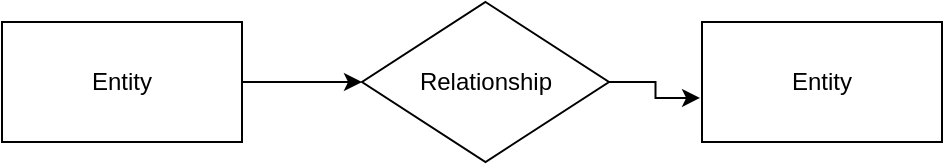 <mxfile version="21.6.1" type="github">
  <diagram name="페이지-1" id="XJ65hSDBBRfJcGUTycht">
    <mxGraphModel dx="1388" dy="765" grid="1" gridSize="10" guides="1" tooltips="1" connect="1" arrows="1" fold="1" page="1" pageScale="1" pageWidth="827" pageHeight="1169" math="0" shadow="0">
      <root>
        <mxCell id="0" />
        <mxCell id="1" parent="0" />
        <mxCell id="Yf9P2gVt8fkmq4JzfmVm-9" style="edgeStyle=orthogonalEdgeStyle;rounded=0;orthogonalLoop=1;jettySize=auto;html=1;exitX=1;exitY=0.5;exitDx=0;exitDy=0;" edge="1" parent="1" source="Yf9P2gVt8fkmq4JzfmVm-1" target="Yf9P2gVt8fkmq4JzfmVm-4">
          <mxGeometry relative="1" as="geometry" />
        </mxCell>
        <mxCell id="Yf9P2gVt8fkmq4JzfmVm-1" value="Entity" style="rounded=0;whiteSpace=wrap;html=1;" vertex="1" parent="1">
          <mxGeometry x="200" y="300" width="120" height="60" as="geometry" />
        </mxCell>
        <mxCell id="Yf9P2gVt8fkmq4JzfmVm-3" value="Entity" style="rounded=0;whiteSpace=wrap;html=1;" vertex="1" parent="1">
          <mxGeometry x="550" y="300" width="120" height="60" as="geometry" />
        </mxCell>
        <mxCell id="Yf9P2gVt8fkmq4JzfmVm-10" style="edgeStyle=orthogonalEdgeStyle;rounded=0;orthogonalLoop=1;jettySize=auto;html=1;entryX=-0.008;entryY=0.633;entryDx=0;entryDy=0;entryPerimeter=0;" edge="1" parent="1" source="Yf9P2gVt8fkmq4JzfmVm-4" target="Yf9P2gVt8fkmq4JzfmVm-3">
          <mxGeometry relative="1" as="geometry" />
        </mxCell>
        <mxCell id="Yf9P2gVt8fkmq4JzfmVm-4" value="Relationship" style="rhombus;whiteSpace=wrap;html=1;" vertex="1" parent="1">
          <mxGeometry x="380" y="290" width="123.5" height="80" as="geometry" />
        </mxCell>
      </root>
    </mxGraphModel>
  </diagram>
</mxfile>

